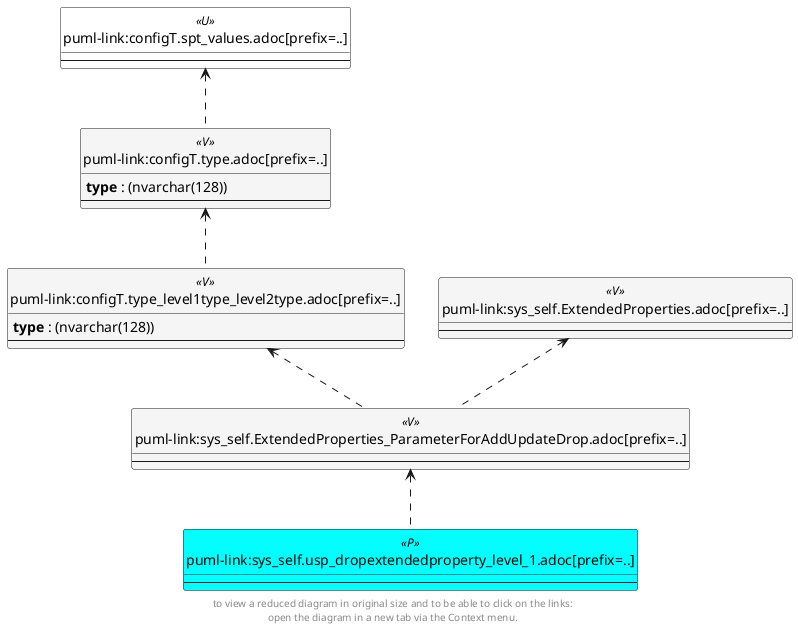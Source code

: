 @startuml
'Left to right direction
top to bottom direction
hide circle
'avoide "." issues:
set namespaceSeparator none


skinparam class {
  BackgroundColor White
  BackgroundColor<<FN>> Yellow
  BackgroundColor<<FS>> Yellow
  BackgroundColor<<FT>> LightGray
  BackgroundColor<<IF>> Yellow
  BackgroundColor<<IS>> Yellow
  BackgroundColor<<P>> Aqua
  BackgroundColor<<PC>> Aqua
  BackgroundColor<<SN>> Yellow
  BackgroundColor<<SO>> SlateBlue
  BackgroundColor<<TF>> LightGray
  BackgroundColor<<TR>> Tomato
  BackgroundColor<<U>> White
  BackgroundColor<<V>> WhiteSmoke
  BackgroundColor<<X>> Aqua
}


entity "puml-link:configT.spt_values.adoc[prefix=..]" as configT.spt_values << U >> {
  --
}

entity "puml-link:configT.type.adoc[prefix=..]" as configT.type << V >> {
  **type** : (nvarchar(128))
  --
}

entity "puml-link:configT.type_level1type_level2type.adoc[prefix=..]" as configT.type_level1type_level2type << V >> {
  **type** : (nvarchar(128))
  --
}

entity "puml-link:sys_self.ExtendedProperties.adoc[prefix=..]" as sys_self.ExtendedProperties << V >> {
  --
}

entity "puml-link:sys_self.ExtendedProperties_ParameterForAddUpdateDrop.adoc[prefix=..]" as sys_self.ExtendedProperties_ParameterForAddUpdateDrop << V >> {
  --
}

entity "puml-link:sys_self.usp_dropextendedproperty_level_1.adoc[prefix=..]" as sys_self.usp_dropextendedproperty_level_1 << P >> {
  --
}

configT.spt_values <.. configT.type
configT.type <.. configT.type_level1type_level2type
configT.type_level1type_level2type <.. sys_self.ExtendedProperties_ParameterForAddUpdateDrop
sys_self.ExtendedProperties <.. sys_self.ExtendedProperties_ParameterForAddUpdateDrop
sys_self.ExtendedProperties_ParameterForAddUpdateDrop <.. sys_self.usp_dropextendedproperty_level_1
footer
to view a reduced diagram in original size and to be able to click on the links:
open the diagram in a new tab via the Context menu.
end footer

@enduml


